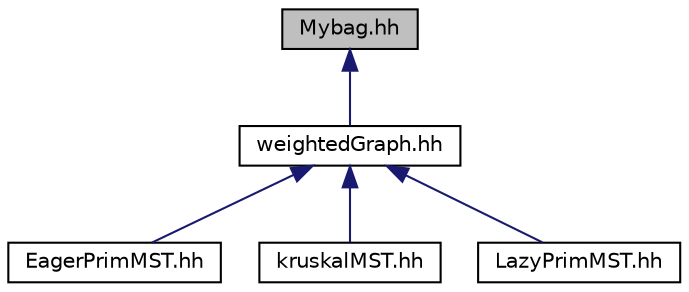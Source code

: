 digraph "Mybag.hh"
{
  edge [fontname="Helvetica",fontsize="10",labelfontname="Helvetica",labelfontsize="10"];
  node [fontname="Helvetica",fontsize="10",shape=record];
  Node1 [label="Mybag.hh",height=0.2,width=0.4,color="black", fillcolor="grey75", style="filled" fontcolor="black"];
  Node1 -> Node2 [dir="back",color="midnightblue",fontsize="10",style="solid",fontname="Helvetica"];
  Node2 [label="weightedGraph.hh",height=0.2,width=0.4,color="black", fillcolor="white", style="filled",URL="$weightedGraph_8hh.html"];
  Node2 -> Node3 [dir="back",color="midnightblue",fontsize="10",style="solid",fontname="Helvetica"];
  Node3 [label="EagerPrimMST.hh",height=0.2,width=0.4,color="black", fillcolor="white", style="filled",URL="$EagerPrimMST_8hh.html"];
  Node2 -> Node4 [dir="back",color="midnightblue",fontsize="10",style="solid",fontname="Helvetica"];
  Node4 [label="kruskalMST.hh",height=0.2,width=0.4,color="black", fillcolor="white", style="filled",URL="$kruskalMST_8hh.html"];
  Node2 -> Node5 [dir="back",color="midnightblue",fontsize="10",style="solid",fontname="Helvetica"];
  Node5 [label="LazyPrimMST.hh",height=0.2,width=0.4,color="black", fillcolor="white", style="filled",URL="$LazyPrimMST_8hh.html"];
}
